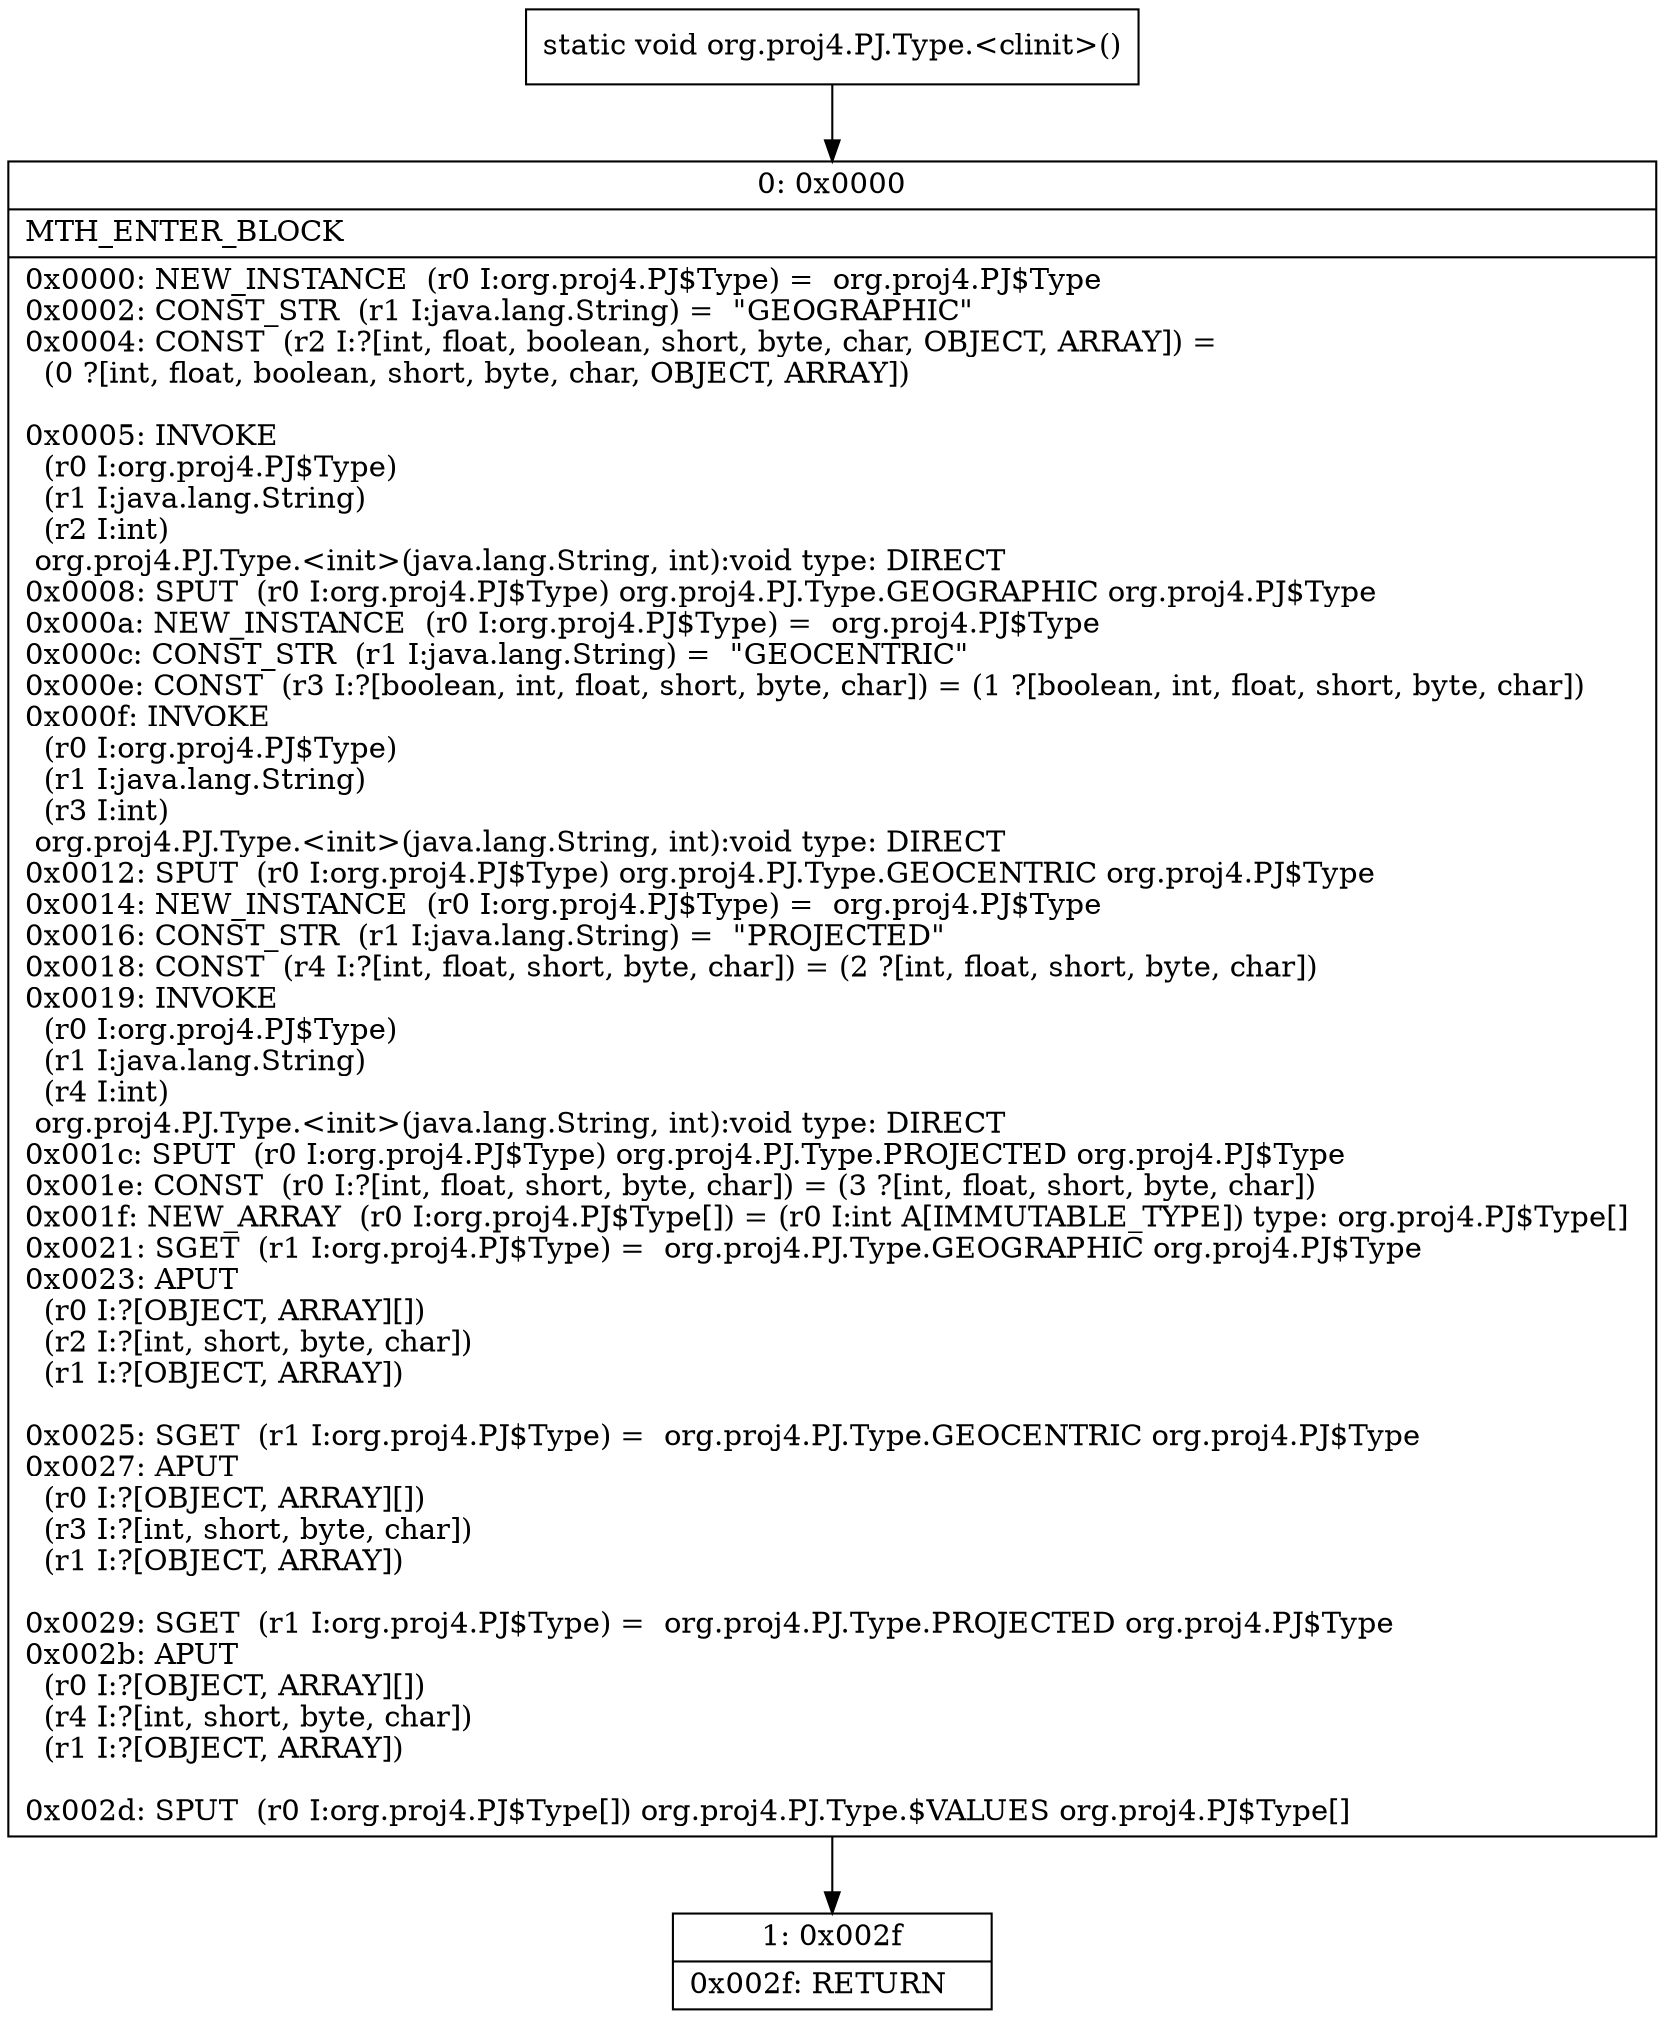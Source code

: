 digraph "CFG fororg.proj4.PJ.Type.\<clinit\>()V" {
Node_0 [shape=record,label="{0\:\ 0x0000|MTH_ENTER_BLOCK\l|0x0000: NEW_INSTANCE  (r0 I:org.proj4.PJ$Type) =  org.proj4.PJ$Type \l0x0002: CONST_STR  (r1 I:java.lang.String) =  \"GEOGRAPHIC\" \l0x0004: CONST  (r2 I:?[int, float, boolean, short, byte, char, OBJECT, ARRAY]) = \l  (0 ?[int, float, boolean, short, byte, char, OBJECT, ARRAY])\l \l0x0005: INVOKE  \l  (r0 I:org.proj4.PJ$Type)\l  (r1 I:java.lang.String)\l  (r2 I:int)\l org.proj4.PJ.Type.\<init\>(java.lang.String, int):void type: DIRECT \l0x0008: SPUT  (r0 I:org.proj4.PJ$Type) org.proj4.PJ.Type.GEOGRAPHIC org.proj4.PJ$Type \l0x000a: NEW_INSTANCE  (r0 I:org.proj4.PJ$Type) =  org.proj4.PJ$Type \l0x000c: CONST_STR  (r1 I:java.lang.String) =  \"GEOCENTRIC\" \l0x000e: CONST  (r3 I:?[boolean, int, float, short, byte, char]) = (1 ?[boolean, int, float, short, byte, char]) \l0x000f: INVOKE  \l  (r0 I:org.proj4.PJ$Type)\l  (r1 I:java.lang.String)\l  (r3 I:int)\l org.proj4.PJ.Type.\<init\>(java.lang.String, int):void type: DIRECT \l0x0012: SPUT  (r0 I:org.proj4.PJ$Type) org.proj4.PJ.Type.GEOCENTRIC org.proj4.PJ$Type \l0x0014: NEW_INSTANCE  (r0 I:org.proj4.PJ$Type) =  org.proj4.PJ$Type \l0x0016: CONST_STR  (r1 I:java.lang.String) =  \"PROJECTED\" \l0x0018: CONST  (r4 I:?[int, float, short, byte, char]) = (2 ?[int, float, short, byte, char]) \l0x0019: INVOKE  \l  (r0 I:org.proj4.PJ$Type)\l  (r1 I:java.lang.String)\l  (r4 I:int)\l org.proj4.PJ.Type.\<init\>(java.lang.String, int):void type: DIRECT \l0x001c: SPUT  (r0 I:org.proj4.PJ$Type) org.proj4.PJ.Type.PROJECTED org.proj4.PJ$Type \l0x001e: CONST  (r0 I:?[int, float, short, byte, char]) = (3 ?[int, float, short, byte, char]) \l0x001f: NEW_ARRAY  (r0 I:org.proj4.PJ$Type[]) = (r0 I:int A[IMMUTABLE_TYPE]) type: org.proj4.PJ$Type[] \l0x0021: SGET  (r1 I:org.proj4.PJ$Type) =  org.proj4.PJ.Type.GEOGRAPHIC org.proj4.PJ$Type \l0x0023: APUT  \l  (r0 I:?[OBJECT, ARRAY][])\l  (r2 I:?[int, short, byte, char])\l  (r1 I:?[OBJECT, ARRAY])\l \l0x0025: SGET  (r1 I:org.proj4.PJ$Type) =  org.proj4.PJ.Type.GEOCENTRIC org.proj4.PJ$Type \l0x0027: APUT  \l  (r0 I:?[OBJECT, ARRAY][])\l  (r3 I:?[int, short, byte, char])\l  (r1 I:?[OBJECT, ARRAY])\l \l0x0029: SGET  (r1 I:org.proj4.PJ$Type) =  org.proj4.PJ.Type.PROJECTED org.proj4.PJ$Type \l0x002b: APUT  \l  (r0 I:?[OBJECT, ARRAY][])\l  (r4 I:?[int, short, byte, char])\l  (r1 I:?[OBJECT, ARRAY])\l \l0x002d: SPUT  (r0 I:org.proj4.PJ$Type[]) org.proj4.PJ.Type.$VALUES org.proj4.PJ$Type[] \l}"];
Node_1 [shape=record,label="{1\:\ 0x002f|0x002f: RETURN   \l}"];
MethodNode[shape=record,label="{static void org.proj4.PJ.Type.\<clinit\>() }"];
MethodNode -> Node_0;
Node_0 -> Node_1;
}

